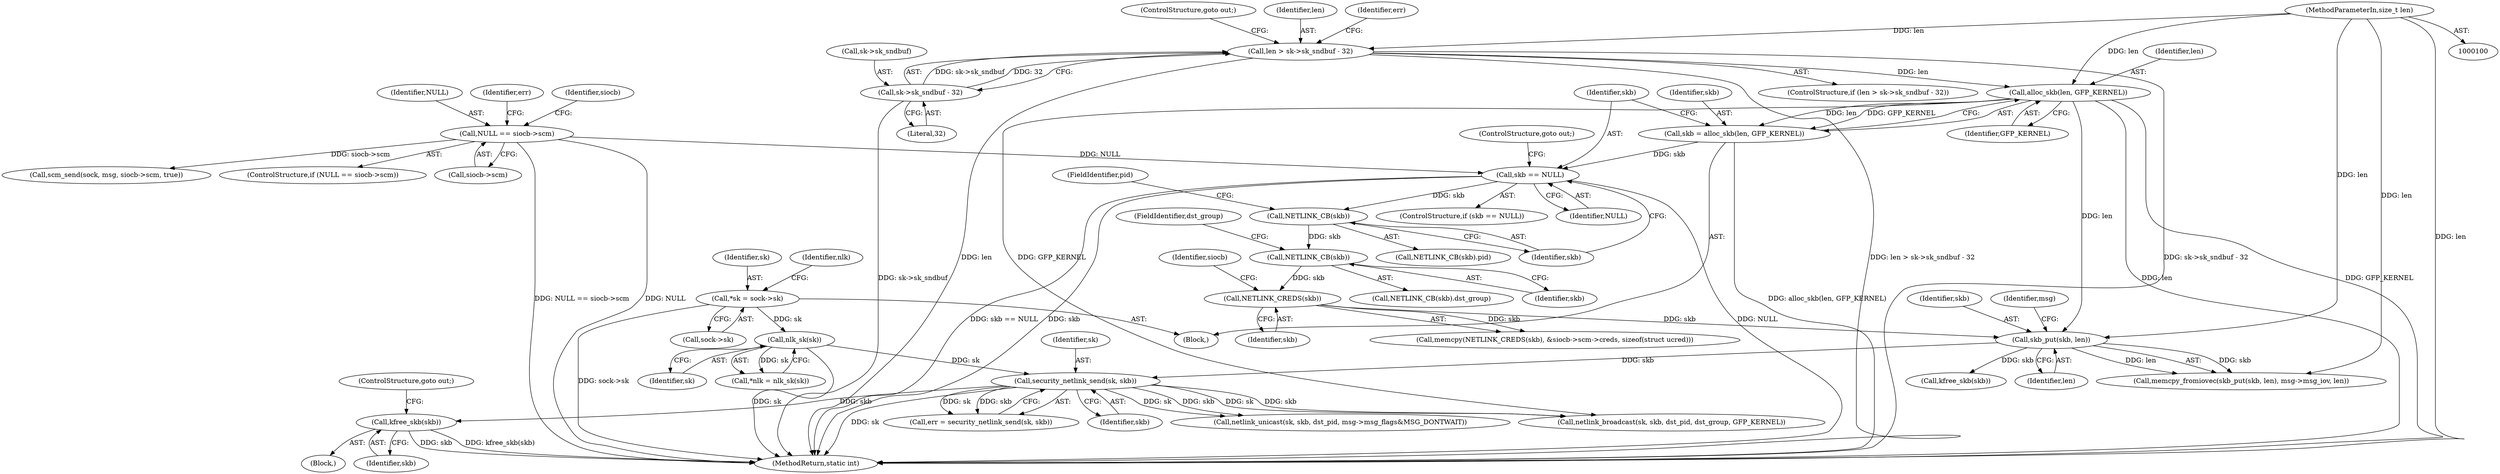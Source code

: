 digraph "0_linux_20e1db19db5d6b9e4e83021595eab0dc8f107bef_0@API" {
"1000312" [label="(Call,kfree_skb(skb))"];
"1000306" [label="(Call,security_netlink_send(sk, skb))"];
"1000120" [label="(Call,nlk_sk(sk))"];
"1000112" [label="(Call,*sk = sock->sk)"];
"1000293" [label="(Call,skb_put(skb, len))"];
"1000277" [label="(Call,NETLINK_CREDS(skb))"];
"1000272" [label="(Call,NETLINK_CB(skb))"];
"1000264" [label="(Call,NETLINK_CB(skb))"];
"1000258" [label="(Call,skb == NULL)"];
"1000252" [label="(Call,skb = alloc_skb(len, GFP_KERNEL))"];
"1000254" [label="(Call,alloc_skb(len, GFP_KERNEL))"];
"1000240" [label="(Call,len > sk->sk_sndbuf - 32)"];
"1000104" [label="(MethodParameterIn,size_t len)"];
"1000242" [label="(Call,sk->sk_sndbuf - 32)"];
"1000143" [label="(Call,NULL == siocb->scm)"];
"1000278" [label="(Identifier,skb)"];
"1000331" [label="(Call,netlink_unicast(sk, skb, dst_pid, msg->msg_flags&MSG_DONTWAIT))"];
"1000297" [label="(Identifier,msg)"];
"1000323" [label="(Call,netlink_broadcast(sk, skb, dst_pid, dst_group, GFP_KERNEL))"];
"1000314" [label="(ControlStructure,goto out;)"];
"1000347" [label="(MethodReturn,static int)"];
"1000112" [label="(Call,*sk = sock->sk)"];
"1000260" [label="(Identifier,NULL)"];
"1000272" [label="(Call,NETLINK_CB(skb))"];
"1000263" [label="(Call,NETLINK_CB(skb).pid)"];
"1000114" [label="(Call,sock->sk)"];
"1000256" [label="(Identifier,GFP_KERNEL)"];
"1000243" [label="(Call,sk->sk_sndbuf)"];
"1000118" [label="(Call,*nlk = nlk_sk(sk))"];
"1000113" [label="(Identifier,sk)"];
"1000104" [label="(MethodParameterIn,size_t len)"];
"1000145" [label="(Call,siocb->scm)"];
"1000155" [label="(Identifier,err)"];
"1000156" [label="(Call,scm_send(sock, msg, siocb->scm, true))"];
"1000121" [label="(Identifier,sk)"];
"1000255" [label="(Identifier,len)"];
"1000119" [label="(Identifier,nlk)"];
"1000292" [label="(Call,memcpy_fromiovec(skb_put(skb, len), msg->msg_iov, len))"];
"1000246" [label="(Literal,32)"];
"1000294" [label="(Identifier,skb)"];
"1000264" [label="(Call,NETLINK_CB(skb))"];
"1000120" [label="(Call,nlk_sk(sk))"];
"1000312" [label="(Call,kfree_skb(skb))"];
"1000265" [label="(Identifier,skb)"];
"1000295" [label="(Identifier,len)"];
"1000259" [label="(Identifier,skb)"];
"1000257" [label="(ControlStructure,if (skb == NULL))"];
"1000261" [label="(ControlStructure,goto out;)"];
"1000258" [label="(Call,skb == NULL)"];
"1000311" [label="(Block,)"];
"1000276" [label="(Call,memcpy(NETLINK_CREDS(skb), &siocb->scm->creds, sizeof(struct ucred)))"];
"1000301" [label="(Call,kfree_skb(skb))"];
"1000307" [label="(Identifier,sk)"];
"1000313" [label="(Identifier,skb)"];
"1000306" [label="(Call,security_netlink_send(sk, skb))"];
"1000293" [label="(Call,skb_put(skb, len))"];
"1000304" [label="(Call,err = security_netlink_send(sk, skb))"];
"1000105" [label="(Block,)"];
"1000273" [label="(Identifier,skb)"];
"1000240" [label="(Call,len > sk->sk_sndbuf - 32)"];
"1000241" [label="(Identifier,len)"];
"1000253" [label="(Identifier,skb)"];
"1000242" [label="(Call,sk->sk_sndbuf - 32)"];
"1000266" [label="(FieldIdentifier,pid)"];
"1000277" [label="(Call,NETLINK_CREDS(skb))"];
"1000142" [label="(ControlStructure,if (NULL == siocb->scm))"];
"1000143" [label="(Call,NULL == siocb->scm)"];
"1000249" [label="(Identifier,err)"];
"1000247" [label="(ControlStructure,goto out;)"];
"1000308" [label="(Identifier,skb)"];
"1000271" [label="(Call,NETLINK_CB(skb).dst_group)"];
"1000239" [label="(ControlStructure,if (len > sk->sk_sndbuf - 32))"];
"1000150" [label="(Identifier,siocb)"];
"1000252" [label="(Call,skb = alloc_skb(len, GFP_KERNEL))"];
"1000254" [label="(Call,alloc_skb(len, GFP_KERNEL))"];
"1000274" [label="(FieldIdentifier,dst_group)"];
"1000144" [label="(Identifier,NULL)"];
"1000282" [label="(Identifier,siocb)"];
"1000312" -> "1000311"  [label="AST: "];
"1000312" -> "1000313"  [label="CFG: "];
"1000313" -> "1000312"  [label="AST: "];
"1000314" -> "1000312"  [label="CFG: "];
"1000312" -> "1000347"  [label="DDG: kfree_skb(skb)"];
"1000312" -> "1000347"  [label="DDG: skb"];
"1000306" -> "1000312"  [label="DDG: skb"];
"1000306" -> "1000304"  [label="AST: "];
"1000306" -> "1000308"  [label="CFG: "];
"1000307" -> "1000306"  [label="AST: "];
"1000308" -> "1000306"  [label="AST: "];
"1000304" -> "1000306"  [label="CFG: "];
"1000306" -> "1000347"  [label="DDG: sk"];
"1000306" -> "1000304"  [label="DDG: sk"];
"1000306" -> "1000304"  [label="DDG: skb"];
"1000120" -> "1000306"  [label="DDG: sk"];
"1000293" -> "1000306"  [label="DDG: skb"];
"1000306" -> "1000323"  [label="DDG: sk"];
"1000306" -> "1000323"  [label="DDG: skb"];
"1000306" -> "1000331"  [label="DDG: sk"];
"1000306" -> "1000331"  [label="DDG: skb"];
"1000120" -> "1000118"  [label="AST: "];
"1000120" -> "1000121"  [label="CFG: "];
"1000121" -> "1000120"  [label="AST: "];
"1000118" -> "1000120"  [label="CFG: "];
"1000120" -> "1000347"  [label="DDG: sk"];
"1000120" -> "1000118"  [label="DDG: sk"];
"1000112" -> "1000120"  [label="DDG: sk"];
"1000112" -> "1000105"  [label="AST: "];
"1000112" -> "1000114"  [label="CFG: "];
"1000113" -> "1000112"  [label="AST: "];
"1000114" -> "1000112"  [label="AST: "];
"1000119" -> "1000112"  [label="CFG: "];
"1000112" -> "1000347"  [label="DDG: sock->sk"];
"1000293" -> "1000292"  [label="AST: "];
"1000293" -> "1000295"  [label="CFG: "];
"1000294" -> "1000293"  [label="AST: "];
"1000295" -> "1000293"  [label="AST: "];
"1000297" -> "1000293"  [label="CFG: "];
"1000293" -> "1000292"  [label="DDG: skb"];
"1000293" -> "1000292"  [label="DDG: len"];
"1000277" -> "1000293"  [label="DDG: skb"];
"1000254" -> "1000293"  [label="DDG: len"];
"1000104" -> "1000293"  [label="DDG: len"];
"1000293" -> "1000301"  [label="DDG: skb"];
"1000277" -> "1000276"  [label="AST: "];
"1000277" -> "1000278"  [label="CFG: "];
"1000278" -> "1000277"  [label="AST: "];
"1000282" -> "1000277"  [label="CFG: "];
"1000277" -> "1000276"  [label="DDG: skb"];
"1000272" -> "1000277"  [label="DDG: skb"];
"1000272" -> "1000271"  [label="AST: "];
"1000272" -> "1000273"  [label="CFG: "];
"1000273" -> "1000272"  [label="AST: "];
"1000274" -> "1000272"  [label="CFG: "];
"1000264" -> "1000272"  [label="DDG: skb"];
"1000264" -> "1000263"  [label="AST: "];
"1000264" -> "1000265"  [label="CFG: "];
"1000265" -> "1000264"  [label="AST: "];
"1000266" -> "1000264"  [label="CFG: "];
"1000258" -> "1000264"  [label="DDG: skb"];
"1000258" -> "1000257"  [label="AST: "];
"1000258" -> "1000260"  [label="CFG: "];
"1000259" -> "1000258"  [label="AST: "];
"1000260" -> "1000258"  [label="AST: "];
"1000261" -> "1000258"  [label="CFG: "];
"1000265" -> "1000258"  [label="CFG: "];
"1000258" -> "1000347"  [label="DDG: skb"];
"1000258" -> "1000347"  [label="DDG: NULL"];
"1000258" -> "1000347"  [label="DDG: skb == NULL"];
"1000252" -> "1000258"  [label="DDG: skb"];
"1000143" -> "1000258"  [label="DDG: NULL"];
"1000252" -> "1000105"  [label="AST: "];
"1000252" -> "1000254"  [label="CFG: "];
"1000253" -> "1000252"  [label="AST: "];
"1000254" -> "1000252"  [label="AST: "];
"1000259" -> "1000252"  [label="CFG: "];
"1000252" -> "1000347"  [label="DDG: alloc_skb(len, GFP_KERNEL)"];
"1000254" -> "1000252"  [label="DDG: len"];
"1000254" -> "1000252"  [label="DDG: GFP_KERNEL"];
"1000254" -> "1000256"  [label="CFG: "];
"1000255" -> "1000254"  [label="AST: "];
"1000256" -> "1000254"  [label="AST: "];
"1000254" -> "1000347"  [label="DDG: len"];
"1000254" -> "1000347"  [label="DDG: GFP_KERNEL"];
"1000240" -> "1000254"  [label="DDG: len"];
"1000104" -> "1000254"  [label="DDG: len"];
"1000254" -> "1000323"  [label="DDG: GFP_KERNEL"];
"1000240" -> "1000239"  [label="AST: "];
"1000240" -> "1000242"  [label="CFG: "];
"1000241" -> "1000240"  [label="AST: "];
"1000242" -> "1000240"  [label="AST: "];
"1000247" -> "1000240"  [label="CFG: "];
"1000249" -> "1000240"  [label="CFG: "];
"1000240" -> "1000347"  [label="DDG: len > sk->sk_sndbuf - 32"];
"1000240" -> "1000347"  [label="DDG: sk->sk_sndbuf - 32"];
"1000240" -> "1000347"  [label="DDG: len"];
"1000104" -> "1000240"  [label="DDG: len"];
"1000242" -> "1000240"  [label="DDG: sk->sk_sndbuf"];
"1000242" -> "1000240"  [label="DDG: 32"];
"1000104" -> "1000100"  [label="AST: "];
"1000104" -> "1000347"  [label="DDG: len"];
"1000104" -> "1000292"  [label="DDG: len"];
"1000242" -> "1000246"  [label="CFG: "];
"1000243" -> "1000242"  [label="AST: "];
"1000246" -> "1000242"  [label="AST: "];
"1000242" -> "1000347"  [label="DDG: sk->sk_sndbuf"];
"1000143" -> "1000142"  [label="AST: "];
"1000143" -> "1000145"  [label="CFG: "];
"1000144" -> "1000143"  [label="AST: "];
"1000145" -> "1000143"  [label="AST: "];
"1000150" -> "1000143"  [label="CFG: "];
"1000155" -> "1000143"  [label="CFG: "];
"1000143" -> "1000347"  [label="DDG: NULL"];
"1000143" -> "1000347"  [label="DDG: NULL == siocb->scm"];
"1000143" -> "1000156"  [label="DDG: siocb->scm"];
}
